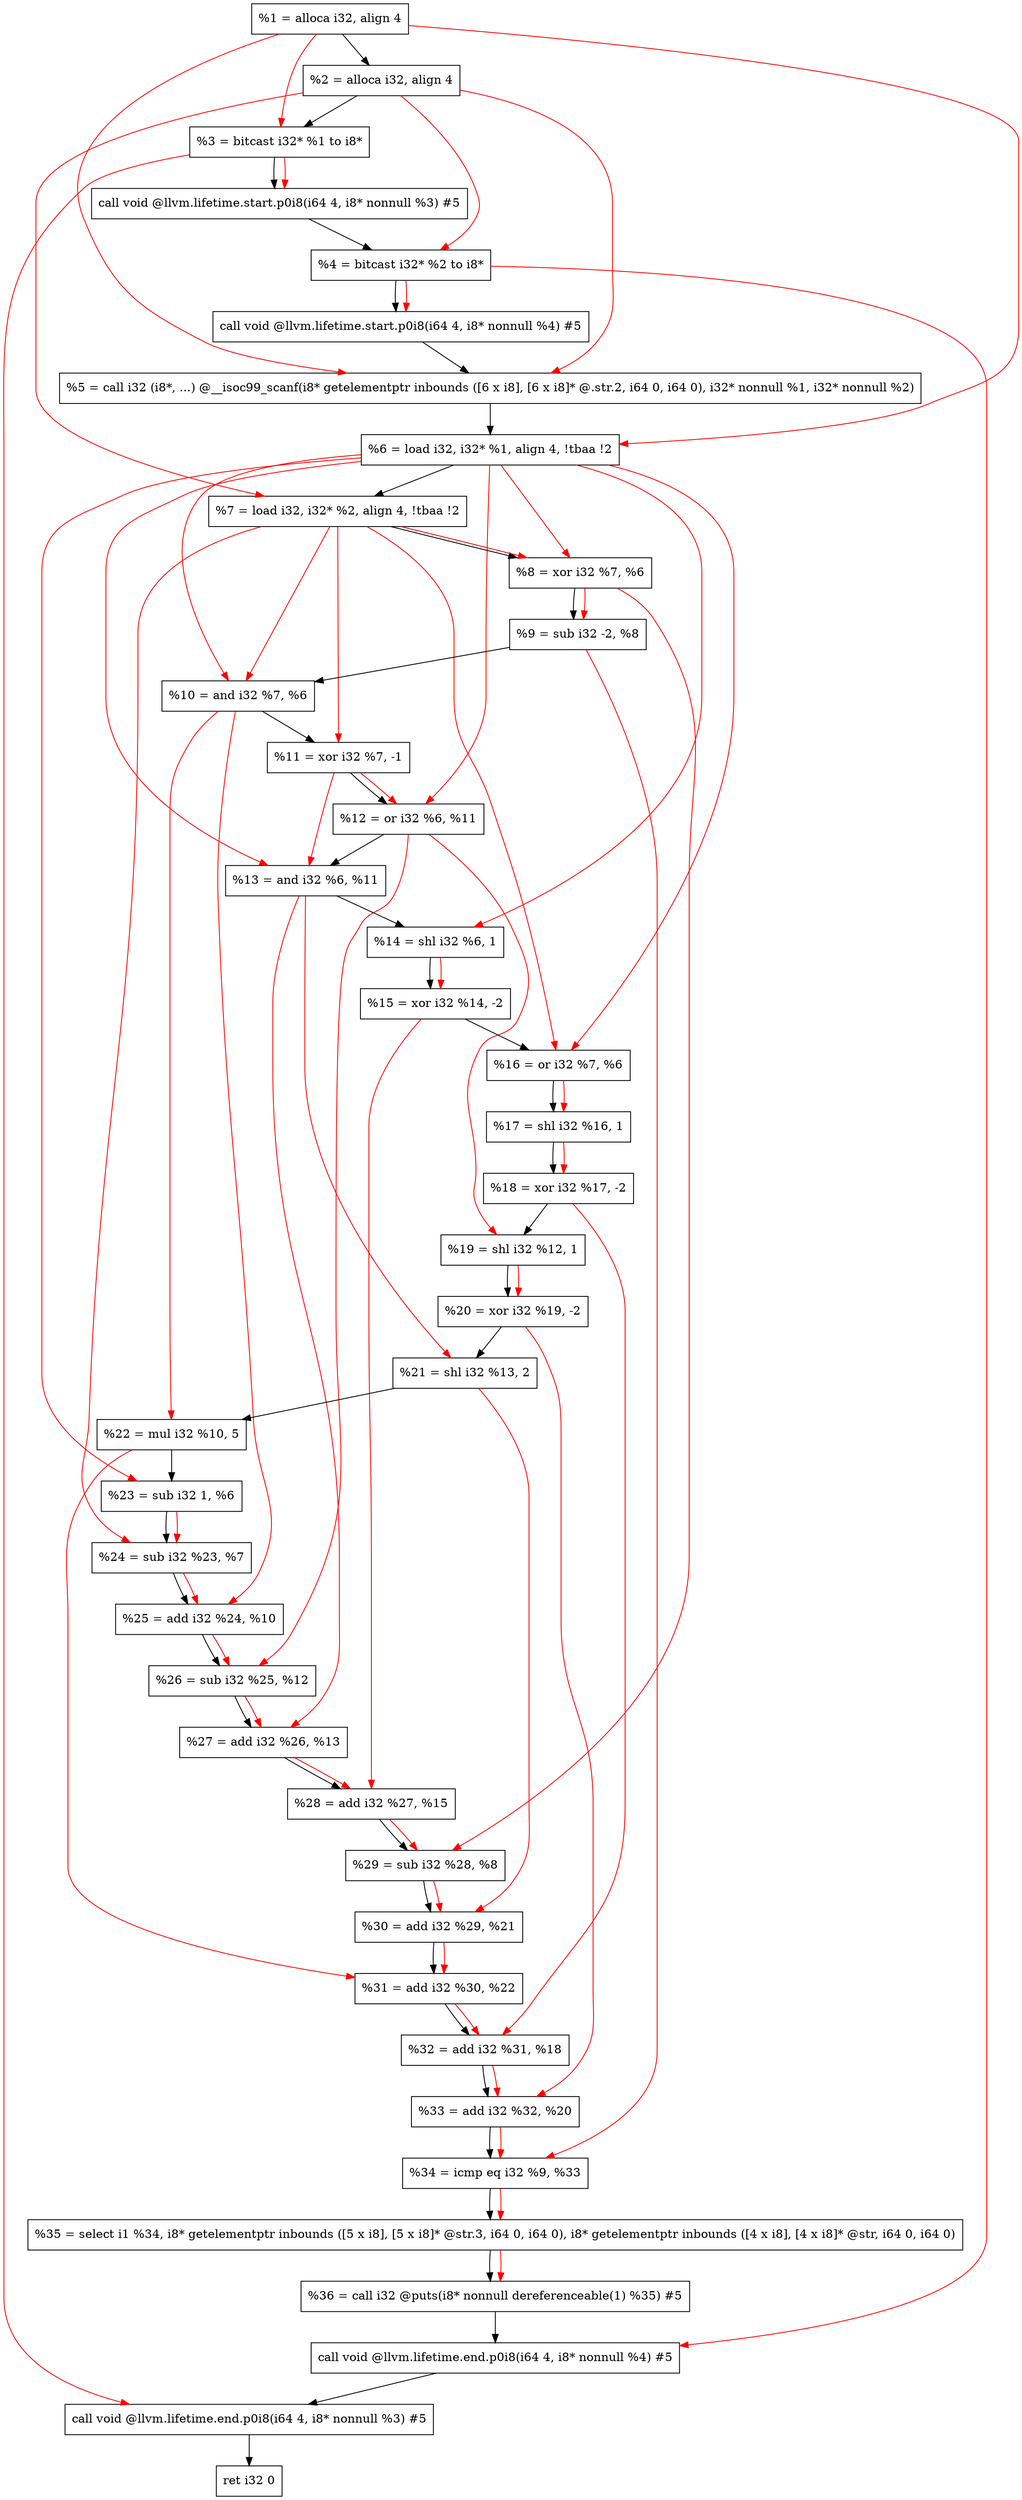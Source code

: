 digraph "DFG for'main' function" {
	Node0xd23f08[shape=record, label="  %1 = alloca i32, align 4"];
	Node0xd23f88[shape=record, label="  %2 = alloca i32, align 4"];
	Node0xd24018[shape=record, label="  %3 = bitcast i32* %1 to i8*"];
	Node0xd24478[shape=record, label="  call void @llvm.lifetime.start.p0i8(i64 4, i8* nonnull %3) #5"];
	Node0xd24558[shape=record, label="  %4 = bitcast i32* %2 to i8*"];
	Node0xd24678[shape=record, label="  call void @llvm.lifetime.start.p0i8(i64 4, i8* nonnull %4) #5"];
	Node0xd248b0[shape=record, label="  %5 = call i32 (i8*, ...) @__isoc99_scanf(i8* getelementptr inbounds ([6 x i8], [6 x i8]* @.str.2, i64 0, i64 0), i32* nonnull %1, i32* nonnull %2)"];
	Node0xd24968[shape=record, label="  %6 = load i32, i32* %1, align 4, !tbaa !2"];
	Node0xd258d8[shape=record, label="  %7 = load i32, i32* %2, align 4, !tbaa !2"];
	Node0xd25f60[shape=record, label="  %8 = xor i32 %7, %6"];
	Node0xd25fd0[shape=record, label="  %9 = sub i32 -2, %8"];
	Node0xd26040[shape=record, label="  %10 = and i32 %7, %6"];
	Node0xd260b0[shape=record, label="  %11 = xor i32 %7, -1"];
	Node0xd26120[shape=record, label="  %12 = or i32 %6, %11"];
	Node0xd26190[shape=record, label="  %13 = and i32 %6, %11"];
	Node0xd26200[shape=record, label="  %14 = shl i32 %6, 1"];
	Node0xd26270[shape=record, label="  %15 = xor i32 %14, -2"];
	Node0xd262e0[shape=record, label="  %16 = or i32 %7, %6"];
	Node0xd26350[shape=record, label="  %17 = shl i32 %16, 1"];
	Node0xd263c0[shape=record, label="  %18 = xor i32 %17, -2"];
	Node0xd26430[shape=record, label="  %19 = shl i32 %12, 1"];
	Node0xd264a0[shape=record, label="  %20 = xor i32 %19, -2"];
	Node0xd26510[shape=record, label="  %21 = shl i32 %13, 2"];
	Node0xd26580[shape=record, label="  %22 = mul i32 %10, 5"];
	Node0xd265f0[shape=record, label="  %23 = sub i32 1, %6"];
	Node0xd26660[shape=record, label="  %24 = sub i32 %23, %7"];
	Node0xd266d0[shape=record, label="  %25 = add i32 %24, %10"];
	Node0xd26740[shape=record, label="  %26 = sub i32 %25, %12"];
	Node0xd267b0[shape=record, label="  %27 = add i32 %26, %13"];
	Node0xd26820[shape=record, label="  %28 = add i32 %27, %15"];
	Node0xd26890[shape=record, label="  %29 = sub i32 %28, %8"];
	Node0xd26900[shape=record, label="  %30 = add i32 %29, %21"];
	Node0xd26970[shape=record, label="  %31 = add i32 %30, %22"];
	Node0xd269e0[shape=record, label="  %32 = add i32 %31, %18"];
	Node0xd26c60[shape=record, label="  %33 = add i32 %32, %20"];
	Node0xd26cd0[shape=record, label="  %34 = icmp eq i32 %9, %33"];
	Node0xcc49d8[shape=record, label="  %35 = select i1 %34, i8* getelementptr inbounds ([5 x i8], [5 x i8]* @str.3, i64 0, i64 0), i8* getelementptr inbounds ([4 x i8], [4 x i8]* @str, i64 0, i64 0)"];
	Node0xd26d60[shape=record, label="  %36 = call i32 @puts(i8* nonnull dereferenceable(1) %35) #5"];
	Node0xd26fb8[shape=record, label="  call void @llvm.lifetime.end.p0i8(i64 4, i8* nonnull %4) #5"];
	Node0xd27118[shape=record, label="  call void @llvm.lifetime.end.p0i8(i64 4, i8* nonnull %3) #5"];
	Node0xd271d8[shape=record, label="  ret i32 0"];
	Node0xd23f08 -> Node0xd23f88;
	Node0xd23f88 -> Node0xd24018;
	Node0xd24018 -> Node0xd24478;
	Node0xd24478 -> Node0xd24558;
	Node0xd24558 -> Node0xd24678;
	Node0xd24678 -> Node0xd248b0;
	Node0xd248b0 -> Node0xd24968;
	Node0xd24968 -> Node0xd258d8;
	Node0xd258d8 -> Node0xd25f60;
	Node0xd25f60 -> Node0xd25fd0;
	Node0xd25fd0 -> Node0xd26040;
	Node0xd26040 -> Node0xd260b0;
	Node0xd260b0 -> Node0xd26120;
	Node0xd26120 -> Node0xd26190;
	Node0xd26190 -> Node0xd26200;
	Node0xd26200 -> Node0xd26270;
	Node0xd26270 -> Node0xd262e0;
	Node0xd262e0 -> Node0xd26350;
	Node0xd26350 -> Node0xd263c0;
	Node0xd263c0 -> Node0xd26430;
	Node0xd26430 -> Node0xd264a0;
	Node0xd264a0 -> Node0xd26510;
	Node0xd26510 -> Node0xd26580;
	Node0xd26580 -> Node0xd265f0;
	Node0xd265f0 -> Node0xd26660;
	Node0xd26660 -> Node0xd266d0;
	Node0xd266d0 -> Node0xd26740;
	Node0xd26740 -> Node0xd267b0;
	Node0xd267b0 -> Node0xd26820;
	Node0xd26820 -> Node0xd26890;
	Node0xd26890 -> Node0xd26900;
	Node0xd26900 -> Node0xd26970;
	Node0xd26970 -> Node0xd269e0;
	Node0xd269e0 -> Node0xd26c60;
	Node0xd26c60 -> Node0xd26cd0;
	Node0xd26cd0 -> Node0xcc49d8;
	Node0xcc49d8 -> Node0xd26d60;
	Node0xd26d60 -> Node0xd26fb8;
	Node0xd26fb8 -> Node0xd27118;
	Node0xd27118 -> Node0xd271d8;
edge [color=red]
	Node0xd23f08 -> Node0xd24018;
	Node0xd24018 -> Node0xd24478;
	Node0xd23f88 -> Node0xd24558;
	Node0xd24558 -> Node0xd24678;
	Node0xd23f08 -> Node0xd248b0;
	Node0xd23f88 -> Node0xd248b0;
	Node0xd23f08 -> Node0xd24968;
	Node0xd23f88 -> Node0xd258d8;
	Node0xd258d8 -> Node0xd25f60;
	Node0xd24968 -> Node0xd25f60;
	Node0xd25f60 -> Node0xd25fd0;
	Node0xd258d8 -> Node0xd26040;
	Node0xd24968 -> Node0xd26040;
	Node0xd258d8 -> Node0xd260b0;
	Node0xd24968 -> Node0xd26120;
	Node0xd260b0 -> Node0xd26120;
	Node0xd24968 -> Node0xd26190;
	Node0xd260b0 -> Node0xd26190;
	Node0xd24968 -> Node0xd26200;
	Node0xd26200 -> Node0xd26270;
	Node0xd258d8 -> Node0xd262e0;
	Node0xd24968 -> Node0xd262e0;
	Node0xd262e0 -> Node0xd26350;
	Node0xd26350 -> Node0xd263c0;
	Node0xd26120 -> Node0xd26430;
	Node0xd26430 -> Node0xd264a0;
	Node0xd26190 -> Node0xd26510;
	Node0xd26040 -> Node0xd26580;
	Node0xd24968 -> Node0xd265f0;
	Node0xd265f0 -> Node0xd26660;
	Node0xd258d8 -> Node0xd26660;
	Node0xd26660 -> Node0xd266d0;
	Node0xd26040 -> Node0xd266d0;
	Node0xd266d0 -> Node0xd26740;
	Node0xd26120 -> Node0xd26740;
	Node0xd26740 -> Node0xd267b0;
	Node0xd26190 -> Node0xd267b0;
	Node0xd267b0 -> Node0xd26820;
	Node0xd26270 -> Node0xd26820;
	Node0xd26820 -> Node0xd26890;
	Node0xd25f60 -> Node0xd26890;
	Node0xd26890 -> Node0xd26900;
	Node0xd26510 -> Node0xd26900;
	Node0xd26900 -> Node0xd26970;
	Node0xd26580 -> Node0xd26970;
	Node0xd26970 -> Node0xd269e0;
	Node0xd263c0 -> Node0xd269e0;
	Node0xd269e0 -> Node0xd26c60;
	Node0xd264a0 -> Node0xd26c60;
	Node0xd25fd0 -> Node0xd26cd0;
	Node0xd26c60 -> Node0xd26cd0;
	Node0xd26cd0 -> Node0xcc49d8;
	Node0xcc49d8 -> Node0xd26d60;
	Node0xd24558 -> Node0xd26fb8;
	Node0xd24018 -> Node0xd27118;
}
